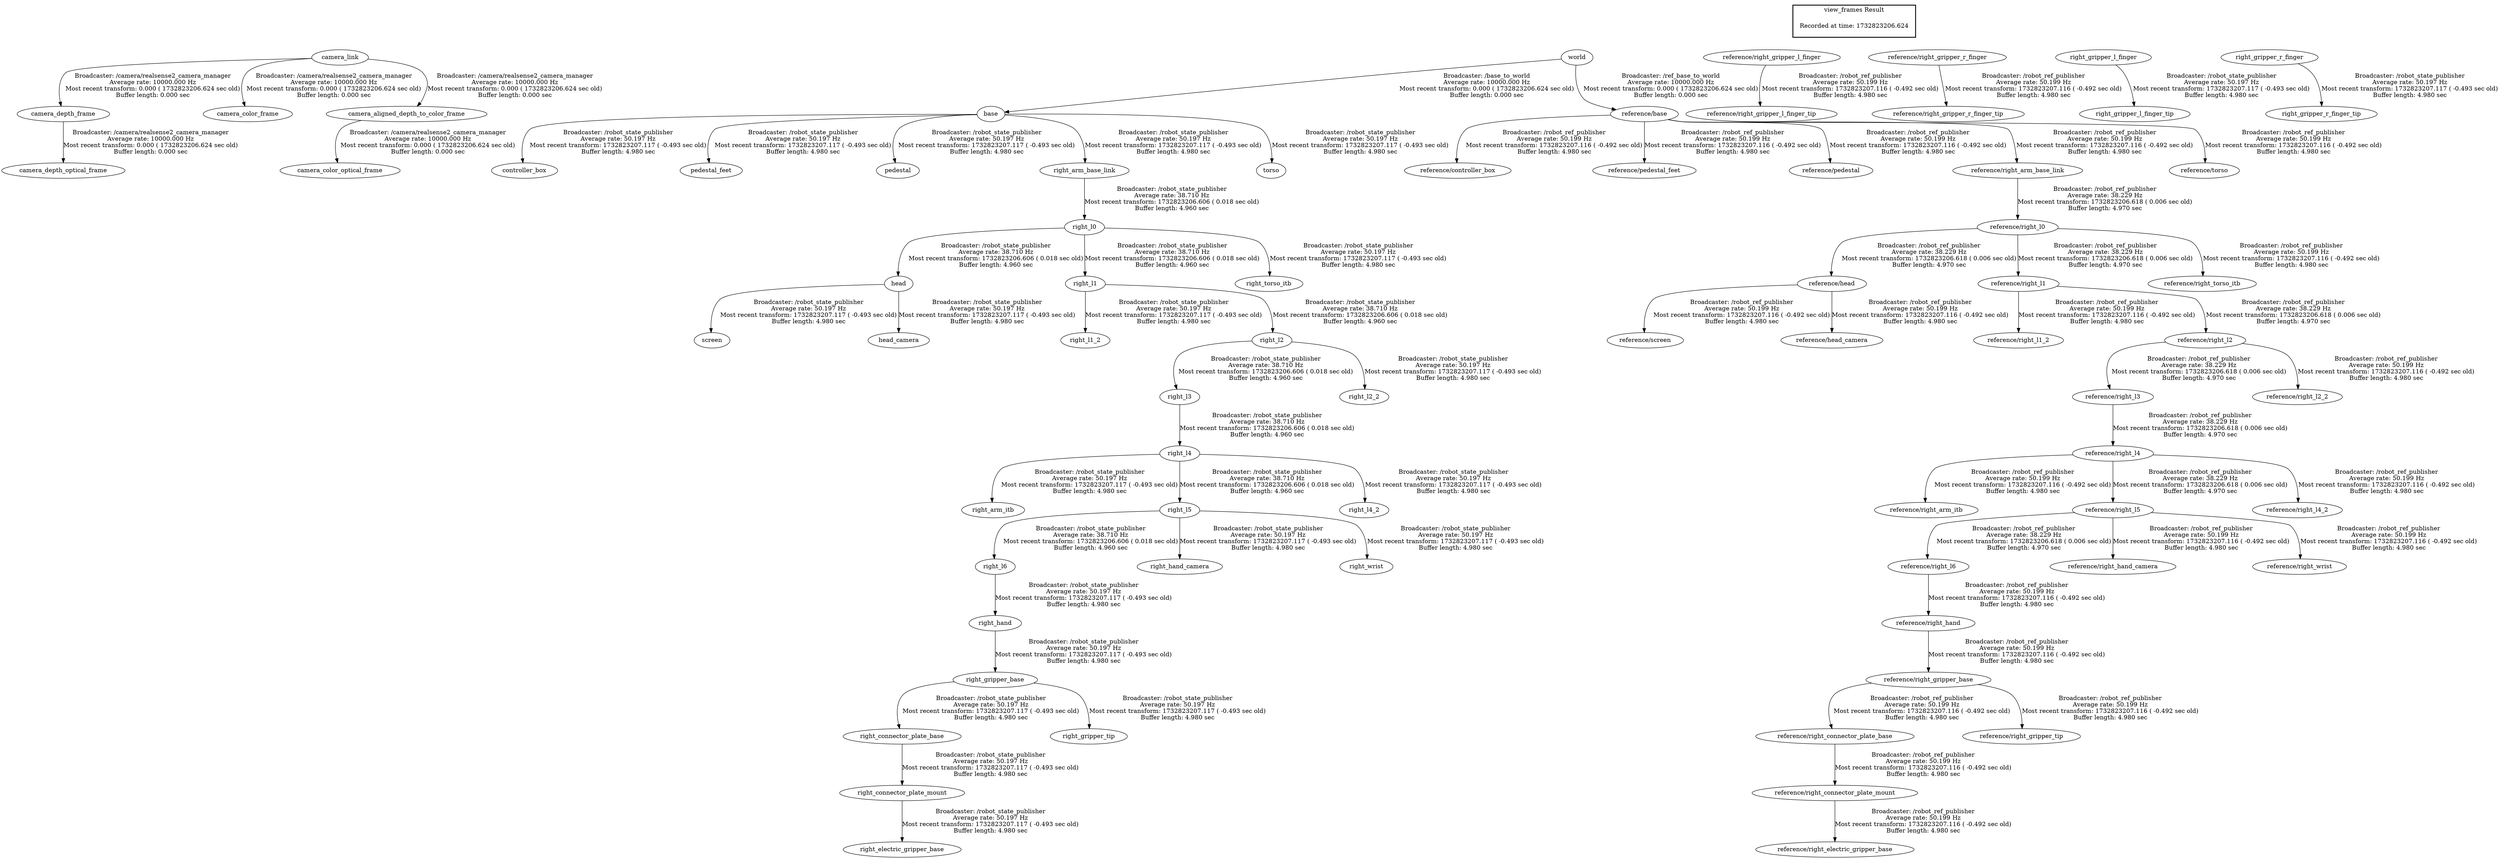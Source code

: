digraph G {
"camera_link" -> "camera_depth_frame"[label="Broadcaster: /camera/realsense2_camera_manager\nAverage rate: 10000.000 Hz\nMost recent transform: 0.000 ( 1732823206.624 sec old)\nBuffer length: 0.000 sec\n"];
"camera_depth_frame" -> "camera_depth_optical_frame"[label="Broadcaster: /camera/realsense2_camera_manager\nAverage rate: 10000.000 Hz\nMost recent transform: 0.000 ( 1732823206.624 sec old)\nBuffer length: 0.000 sec\n"];
"camera_link" -> "camera_color_frame"[label="Broadcaster: /camera/realsense2_camera_manager\nAverage rate: 10000.000 Hz\nMost recent transform: 0.000 ( 1732823206.624 sec old)\nBuffer length: 0.000 sec\n"];
"camera_aligned_depth_to_color_frame" -> "camera_color_optical_frame"[label="Broadcaster: /camera/realsense2_camera_manager\nAverage rate: 10000.000 Hz\nMost recent transform: 0.000 ( 1732823206.624 sec old)\nBuffer length: 0.000 sec\n"];
"camera_link" -> "camera_aligned_depth_to_color_frame"[label="Broadcaster: /camera/realsense2_camera_manager\nAverage rate: 10000.000 Hz\nMost recent transform: 0.000 ( 1732823206.624 sec old)\nBuffer length: 0.000 sec\n"];
"world" -> "base"[label="Broadcaster: /base_to_world\nAverage rate: 10000.000 Hz\nMost recent transform: 0.000 ( 1732823206.624 sec old)\nBuffer length: 0.000 sec\n"];
"world" -> "reference/base"[label="Broadcaster: /ref_base_to_world\nAverage rate: 10000.000 Hz\nMost recent transform: 0.000 ( 1732823206.624 sec old)\nBuffer length: 0.000 sec\n"];
"reference/base" -> "reference/controller_box"[label="Broadcaster: /robot_ref_publisher\nAverage rate: 50.199 Hz\nMost recent transform: 1732823207.116 ( -0.492 sec old)\nBuffer length: 4.980 sec\n"];
"reference/head" -> "reference/screen"[label="Broadcaster: /robot_ref_publisher\nAverage rate: 50.199 Hz\nMost recent transform: 1732823207.116 ( -0.492 sec old)\nBuffer length: 4.980 sec\n"];
"reference/right_l0" -> "reference/head"[label="Broadcaster: /robot_ref_publisher\nAverage rate: 38.229 Hz\nMost recent transform: 1732823206.618 ( 0.006 sec old)\nBuffer length: 4.970 sec\n"];
"reference/head" -> "reference/head_camera"[label="Broadcaster: /robot_ref_publisher\nAverage rate: 50.199 Hz\nMost recent transform: 1732823207.116 ( -0.492 sec old)\nBuffer length: 4.980 sec\n"];
"reference/base" -> "reference/pedestal_feet"[label="Broadcaster: /robot_ref_publisher\nAverage rate: 50.199 Hz\nMost recent transform: 1732823207.116 ( -0.492 sec old)\nBuffer length: 4.980 sec\n"];
"reference/base" -> "reference/pedestal"[label="Broadcaster: /robot_ref_publisher\nAverage rate: 50.199 Hz\nMost recent transform: 1732823207.116 ( -0.492 sec old)\nBuffer length: 4.980 sec\n"];
"reference/right_l4" -> "reference/right_arm_itb"[label="Broadcaster: /robot_ref_publisher\nAverage rate: 50.199 Hz\nMost recent transform: 1732823207.116 ( -0.492 sec old)\nBuffer length: 4.980 sec\n"];
"reference/right_l3" -> "reference/right_l4"[label="Broadcaster: /robot_ref_publisher\nAverage rate: 38.229 Hz\nMost recent transform: 1732823206.618 ( 0.006 sec old)\nBuffer length: 4.970 sec\n"];
"reference/base" -> "reference/right_arm_base_link"[label="Broadcaster: /robot_ref_publisher\nAverage rate: 50.199 Hz\nMost recent transform: 1732823207.116 ( -0.492 sec old)\nBuffer length: 4.980 sec\n"];
"reference/right_gripper_base" -> "reference/right_connector_plate_base"[label="Broadcaster: /robot_ref_publisher\nAverage rate: 50.199 Hz\nMost recent transform: 1732823207.116 ( -0.492 sec old)\nBuffer length: 4.980 sec\n"];
"reference/right_hand" -> "reference/right_gripper_base"[label="Broadcaster: /robot_ref_publisher\nAverage rate: 50.199 Hz\nMost recent transform: 1732823207.116 ( -0.492 sec old)\nBuffer length: 4.980 sec\n"];
"reference/right_connector_plate_base" -> "reference/right_connector_plate_mount"[label="Broadcaster: /robot_ref_publisher\nAverage rate: 50.199 Hz\nMost recent transform: 1732823207.116 ( -0.492 sec old)\nBuffer length: 4.980 sec\n"];
"reference/right_connector_plate_mount" -> "reference/right_electric_gripper_base"[label="Broadcaster: /robot_ref_publisher\nAverage rate: 50.199 Hz\nMost recent transform: 1732823207.116 ( -0.492 sec old)\nBuffer length: 4.980 sec\n"];
"reference/right_l6" -> "reference/right_hand"[label="Broadcaster: /robot_ref_publisher\nAverage rate: 50.199 Hz\nMost recent transform: 1732823207.116 ( -0.492 sec old)\nBuffer length: 4.980 sec\n"];
"reference/right_gripper_l_finger" -> "reference/right_gripper_l_finger_tip"[label="Broadcaster: /robot_ref_publisher\nAverage rate: 50.199 Hz\nMost recent transform: 1732823207.116 ( -0.492 sec old)\nBuffer length: 4.980 sec\n"];
"reference/right_gripper_r_finger" -> "reference/right_gripper_r_finger_tip"[label="Broadcaster: /robot_ref_publisher\nAverage rate: 50.199 Hz\nMost recent transform: 1732823207.116 ( -0.492 sec old)\nBuffer length: 4.980 sec\n"];
"reference/right_gripper_base" -> "reference/right_gripper_tip"[label="Broadcaster: /robot_ref_publisher\nAverage rate: 50.199 Hz\nMost recent transform: 1732823207.116 ( -0.492 sec old)\nBuffer length: 4.980 sec\n"];
"reference/right_l5" -> "reference/right_l6"[label="Broadcaster: /robot_ref_publisher\nAverage rate: 38.229 Hz\nMost recent transform: 1732823206.618 ( 0.006 sec old)\nBuffer length: 4.970 sec\n"];
"reference/right_l5" -> "reference/right_hand_camera"[label="Broadcaster: /robot_ref_publisher\nAverage rate: 50.199 Hz\nMost recent transform: 1732823207.116 ( -0.492 sec old)\nBuffer length: 4.980 sec\n"];
"reference/right_l4" -> "reference/right_l5"[label="Broadcaster: /robot_ref_publisher\nAverage rate: 38.229 Hz\nMost recent transform: 1732823206.618 ( 0.006 sec old)\nBuffer length: 4.970 sec\n"];
"reference/right_l1" -> "reference/right_l1_2"[label="Broadcaster: /robot_ref_publisher\nAverage rate: 50.199 Hz\nMost recent transform: 1732823207.116 ( -0.492 sec old)\nBuffer length: 4.980 sec\n"];
"reference/right_l0" -> "reference/right_l1"[label="Broadcaster: /robot_ref_publisher\nAverage rate: 38.229 Hz\nMost recent transform: 1732823206.618 ( 0.006 sec old)\nBuffer length: 4.970 sec\n"];
"reference/right_l2" -> "reference/right_l2_2"[label="Broadcaster: /robot_ref_publisher\nAverage rate: 50.199 Hz\nMost recent transform: 1732823207.116 ( -0.492 sec old)\nBuffer length: 4.980 sec\n"];
"reference/right_l1" -> "reference/right_l2"[label="Broadcaster: /robot_ref_publisher\nAverage rate: 38.229 Hz\nMost recent transform: 1732823206.618 ( 0.006 sec old)\nBuffer length: 4.970 sec\n"];
"reference/right_l4" -> "reference/right_l4_2"[label="Broadcaster: /robot_ref_publisher\nAverage rate: 50.199 Hz\nMost recent transform: 1732823207.116 ( -0.492 sec old)\nBuffer length: 4.980 sec\n"];
"reference/right_l0" -> "reference/right_torso_itb"[label="Broadcaster: /robot_ref_publisher\nAverage rate: 50.199 Hz\nMost recent transform: 1732823207.116 ( -0.492 sec old)\nBuffer length: 4.980 sec\n"];
"reference/right_arm_base_link" -> "reference/right_l0"[label="Broadcaster: /robot_ref_publisher\nAverage rate: 38.229 Hz\nMost recent transform: 1732823206.618 ( 0.006 sec old)\nBuffer length: 4.970 sec\n"];
"reference/right_l5" -> "reference/right_wrist"[label="Broadcaster: /robot_ref_publisher\nAverage rate: 50.199 Hz\nMost recent transform: 1732823207.116 ( -0.492 sec old)\nBuffer length: 4.980 sec\n"];
"reference/base" -> "reference/torso"[label="Broadcaster: /robot_ref_publisher\nAverage rate: 50.199 Hz\nMost recent transform: 1732823207.116 ( -0.492 sec old)\nBuffer length: 4.980 sec\n"];
"base" -> "controller_box"[label="Broadcaster: /robot_state_publisher\nAverage rate: 50.197 Hz\nMost recent transform: 1732823207.117 ( -0.493 sec old)\nBuffer length: 4.980 sec\n"];
"head" -> "screen"[label="Broadcaster: /robot_state_publisher\nAverage rate: 50.197 Hz\nMost recent transform: 1732823207.117 ( -0.493 sec old)\nBuffer length: 4.980 sec\n"];
"right_l0" -> "head"[label="Broadcaster: /robot_state_publisher\nAverage rate: 38.710 Hz\nMost recent transform: 1732823206.606 ( 0.018 sec old)\nBuffer length: 4.960 sec\n"];
"head" -> "head_camera"[label="Broadcaster: /robot_state_publisher\nAverage rate: 50.197 Hz\nMost recent transform: 1732823207.117 ( -0.493 sec old)\nBuffer length: 4.980 sec\n"];
"base" -> "pedestal_feet"[label="Broadcaster: /robot_state_publisher\nAverage rate: 50.197 Hz\nMost recent transform: 1732823207.117 ( -0.493 sec old)\nBuffer length: 4.980 sec\n"];
"base" -> "pedestal"[label="Broadcaster: /robot_state_publisher\nAverage rate: 50.197 Hz\nMost recent transform: 1732823207.117 ( -0.493 sec old)\nBuffer length: 4.980 sec\n"];
"right_l4" -> "right_arm_itb"[label="Broadcaster: /robot_state_publisher\nAverage rate: 50.197 Hz\nMost recent transform: 1732823207.117 ( -0.493 sec old)\nBuffer length: 4.980 sec\n"];
"right_l3" -> "right_l4"[label="Broadcaster: /robot_state_publisher\nAverage rate: 38.710 Hz\nMost recent transform: 1732823206.606 ( 0.018 sec old)\nBuffer length: 4.960 sec\n"];
"base" -> "right_arm_base_link"[label="Broadcaster: /robot_state_publisher\nAverage rate: 50.197 Hz\nMost recent transform: 1732823207.117 ( -0.493 sec old)\nBuffer length: 4.980 sec\n"];
"right_gripper_base" -> "right_connector_plate_base"[label="Broadcaster: /robot_state_publisher\nAverage rate: 50.197 Hz\nMost recent transform: 1732823207.117 ( -0.493 sec old)\nBuffer length: 4.980 sec\n"];
"right_hand" -> "right_gripper_base"[label="Broadcaster: /robot_state_publisher\nAverage rate: 50.197 Hz\nMost recent transform: 1732823207.117 ( -0.493 sec old)\nBuffer length: 4.980 sec\n"];
"right_connector_plate_base" -> "right_connector_plate_mount"[label="Broadcaster: /robot_state_publisher\nAverage rate: 50.197 Hz\nMost recent transform: 1732823207.117 ( -0.493 sec old)\nBuffer length: 4.980 sec\n"];
"right_connector_plate_mount" -> "right_electric_gripper_base"[label="Broadcaster: /robot_state_publisher\nAverage rate: 50.197 Hz\nMost recent transform: 1732823207.117 ( -0.493 sec old)\nBuffer length: 4.980 sec\n"];
"right_l6" -> "right_hand"[label="Broadcaster: /robot_state_publisher\nAverage rate: 50.197 Hz\nMost recent transform: 1732823207.117 ( -0.493 sec old)\nBuffer length: 4.980 sec\n"];
"right_gripper_l_finger" -> "right_gripper_l_finger_tip"[label="Broadcaster: /robot_state_publisher\nAverage rate: 50.197 Hz\nMost recent transform: 1732823207.117 ( -0.493 sec old)\nBuffer length: 4.980 sec\n"];
"right_gripper_r_finger" -> "right_gripper_r_finger_tip"[label="Broadcaster: /robot_state_publisher\nAverage rate: 50.197 Hz\nMost recent transform: 1732823207.117 ( -0.493 sec old)\nBuffer length: 4.980 sec\n"];
"right_gripper_base" -> "right_gripper_tip"[label="Broadcaster: /robot_state_publisher\nAverage rate: 50.197 Hz\nMost recent transform: 1732823207.117 ( -0.493 sec old)\nBuffer length: 4.980 sec\n"];
"right_l5" -> "right_l6"[label="Broadcaster: /robot_state_publisher\nAverage rate: 38.710 Hz\nMost recent transform: 1732823206.606 ( 0.018 sec old)\nBuffer length: 4.960 sec\n"];
"right_l5" -> "right_hand_camera"[label="Broadcaster: /robot_state_publisher\nAverage rate: 50.197 Hz\nMost recent transform: 1732823207.117 ( -0.493 sec old)\nBuffer length: 4.980 sec\n"];
"right_l4" -> "right_l5"[label="Broadcaster: /robot_state_publisher\nAverage rate: 38.710 Hz\nMost recent transform: 1732823206.606 ( 0.018 sec old)\nBuffer length: 4.960 sec\n"];
"right_l1" -> "right_l1_2"[label="Broadcaster: /robot_state_publisher\nAverage rate: 50.197 Hz\nMost recent transform: 1732823207.117 ( -0.493 sec old)\nBuffer length: 4.980 sec\n"];
"right_l0" -> "right_l1"[label="Broadcaster: /robot_state_publisher\nAverage rate: 38.710 Hz\nMost recent transform: 1732823206.606 ( 0.018 sec old)\nBuffer length: 4.960 sec\n"];
"right_l2" -> "right_l2_2"[label="Broadcaster: /robot_state_publisher\nAverage rate: 50.197 Hz\nMost recent transform: 1732823207.117 ( -0.493 sec old)\nBuffer length: 4.980 sec\n"];
"right_l1" -> "right_l2"[label="Broadcaster: /robot_state_publisher\nAverage rate: 38.710 Hz\nMost recent transform: 1732823206.606 ( 0.018 sec old)\nBuffer length: 4.960 sec\n"];
"right_l4" -> "right_l4_2"[label="Broadcaster: /robot_state_publisher\nAverage rate: 50.197 Hz\nMost recent transform: 1732823207.117 ( -0.493 sec old)\nBuffer length: 4.980 sec\n"];
"right_l0" -> "right_torso_itb"[label="Broadcaster: /robot_state_publisher\nAverage rate: 50.197 Hz\nMost recent transform: 1732823207.117 ( -0.493 sec old)\nBuffer length: 4.980 sec\n"];
"right_arm_base_link" -> "right_l0"[label="Broadcaster: /robot_state_publisher\nAverage rate: 38.710 Hz\nMost recent transform: 1732823206.606 ( 0.018 sec old)\nBuffer length: 4.960 sec\n"];
"right_l5" -> "right_wrist"[label="Broadcaster: /robot_state_publisher\nAverage rate: 50.197 Hz\nMost recent transform: 1732823207.117 ( -0.493 sec old)\nBuffer length: 4.980 sec\n"];
"base" -> "torso"[label="Broadcaster: /robot_state_publisher\nAverage rate: 50.197 Hz\nMost recent transform: 1732823207.117 ( -0.493 sec old)\nBuffer length: 4.980 sec\n"];
"right_l2" -> "right_l3"[label="Broadcaster: /robot_state_publisher\nAverage rate: 38.710 Hz\nMost recent transform: 1732823206.606 ( 0.018 sec old)\nBuffer length: 4.960 sec\n"];
"reference/right_l2" -> "reference/right_l3"[label="Broadcaster: /robot_ref_publisher\nAverage rate: 38.229 Hz\nMost recent transform: 1732823206.618 ( 0.006 sec old)\nBuffer length: 4.970 sec\n"];
edge [style=invis];
 subgraph cluster_legend { style=bold; color=black; label ="view_frames Result";
"Recorded at time: 1732823206.624"[ shape=plaintext ] ;
 }->"camera_link";
edge [style=invis];
 subgraph cluster_legend { style=bold; color=black; label ="view_frames Result";
"Recorded at time: 1732823206.624"[ shape=plaintext ] ;
 }->"world";
edge [style=invis];
 subgraph cluster_legend { style=bold; color=black; label ="view_frames Result";
"Recorded at time: 1732823206.624"[ shape=plaintext ] ;
 }->"reference/right_gripper_l_finger";
edge [style=invis];
 subgraph cluster_legend { style=bold; color=black; label ="view_frames Result";
"Recorded at time: 1732823206.624"[ shape=plaintext ] ;
 }->"reference/right_gripper_r_finger";
edge [style=invis];
 subgraph cluster_legend { style=bold; color=black; label ="view_frames Result";
"Recorded at time: 1732823206.624"[ shape=plaintext ] ;
 }->"right_gripper_l_finger";
edge [style=invis];
 subgraph cluster_legend { style=bold; color=black; label ="view_frames Result";
"Recorded at time: 1732823206.624"[ shape=plaintext ] ;
 }->"right_gripper_r_finger";
}